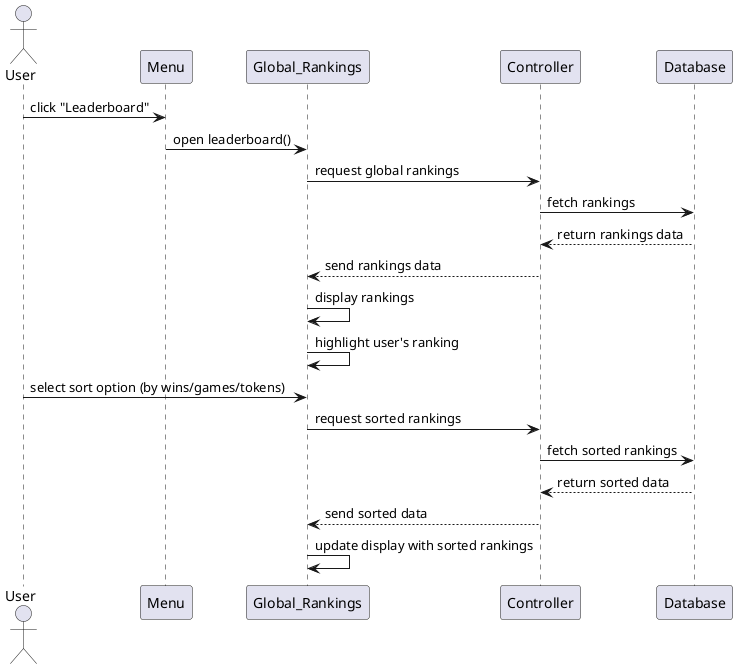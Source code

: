 @startuml
'https://plantuml.com/sequence-diagram

/'autonumber

Alice -> Bob: Authentication Request
Bob --> Alice: Authentication Response

Alice -> Bob: Another authentication Request
Alice <-- Bob: another authentication Response'/

/'abstract class AbstractList
abstract AbstractCollection
interface List
interface Collection

List <|-- AbstractList
Collection <|-- AbstractCollection

Collection <|- List
AbstractCollection <|- AbstractList
AbstractList <|-- ArrayList

class ArrayList {
Object[] elementData
size()
}

enum TimeUnit {
DAYS
HOURS
MINUTES
}'/
actor User
participant Menu
participant Global_Rankings
participant Controller
participant Database

User -> Menu : click "Leaderboard"
Menu -> Global_Rankings : open leaderboard()
Global_Rankings -> Controller : request global rankings
Controller -> Database : fetch rankings

Database --> Controller : return rankings data
Controller --> Global_Rankings : send rankings data

Global_Rankings -> Global_Rankings : display rankings
Global_Rankings -> Global_Rankings : highlight user's ranking

User -> Global_Rankings : select sort option (by wins/games/tokens)
Global_Rankings -> Controller : request sorted rankings
Controller -> Database : fetch sorted rankings

Database --> Controller : return sorted data
Controller --> Global_Rankings : send sorted data

Global_Rankings -> Global_Rankings : update display with sorted rankings


@enduml